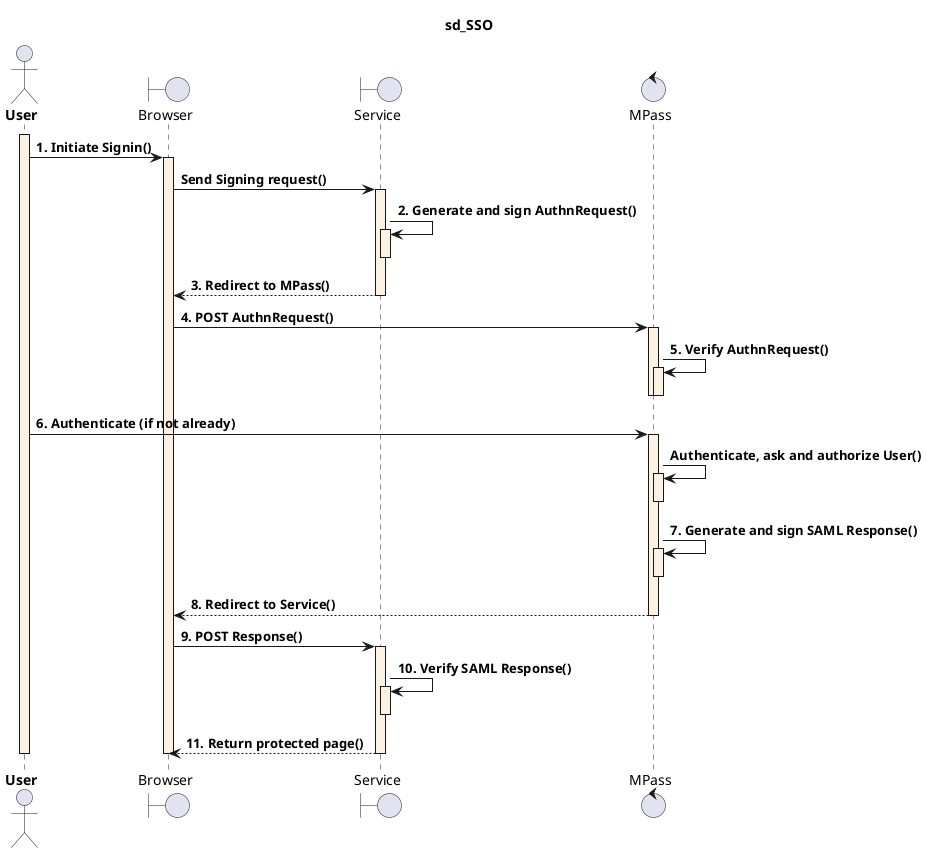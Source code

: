 @startuml

title <font color=#FFF><b>sd_SSO</b></font>

skinparam shadowing false
skinparam backgroundColor transparent
skinparam actor {
    FontStyle bold
}
skinparam sequence {
    ParticipantFontStyle bold
    ParticipantBackgroundColor #FCF2E3
    LifeLineBackgroundColor #FCF2E3
    ArrowFontStyle bold
}

actor User
boundary Browser
boundary Service
control MPass

activate User

User -> Browser: 1. Initiate Signin()
activate Browser

Browser -> Service: Send Signing request()
activate Service

Service -> Service: 2. Generate and sign AuthnRequest()
activate Service
deactivate Service

Service --> Browser: 3. Redirect to MPass()
deactivate Service

Browser -> MPass: 4. POST AuthnRequest()
activate MPass

MPass -> MPass: 5. Verify AuthnRequest()
activate MPass
deactivate MPass
deactivate MPass

User -> MPass: 6. Authenticate (if not already)
activate MPass

MPass -> MPass: Authenticate, ask and authorize User()
activate MPass
deactivate MPass

MPass -> MPass: 7. Generate and sign SAML Response()
activate MPass
deactivate MPass

MPass --> Browser: 8. Redirect to Service()
deactivate MPass

Browser -> Service: 9. POST Response()
activate Service

Service -> Service: 10. Verify SAML Response()
activate Service
deactivate Service

Service --> Browser: 11. Return protected page()
deactivate Service
deactivate Browser
deactivate User

@enduml
